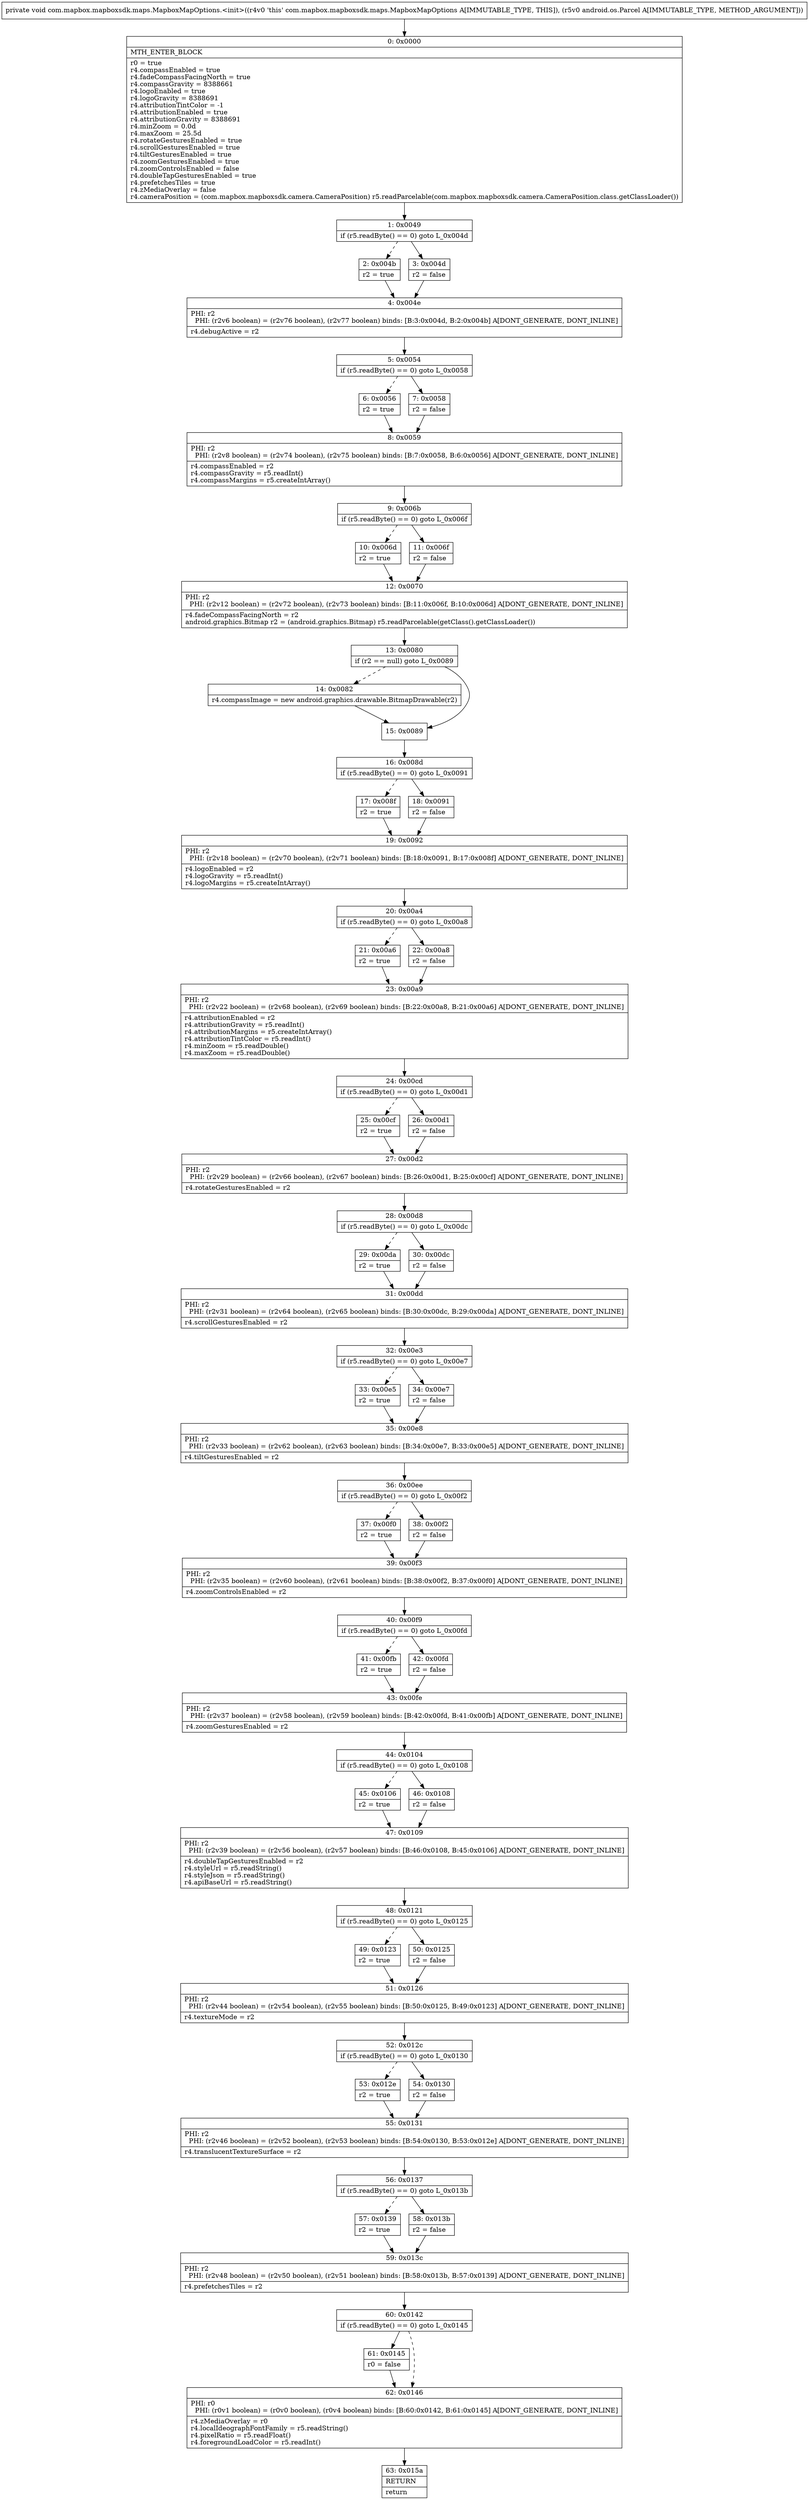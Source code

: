 digraph "CFG forcom.mapbox.mapboxsdk.maps.MapboxMapOptions.\<init\>(Landroid\/os\/Parcel;)V" {
Node_0 [shape=record,label="{0\:\ 0x0000|MTH_ENTER_BLOCK\l|r0 = true\lr4.compassEnabled = true\lr4.fadeCompassFacingNorth = true\lr4.compassGravity = 8388661\lr4.logoEnabled = true\lr4.logoGravity = 8388691\lr4.attributionTintColor = \-1\lr4.attributionEnabled = true\lr4.attributionGravity = 8388691\lr4.minZoom = 0.0d\lr4.maxZoom = 25.5d\lr4.rotateGesturesEnabled = true\lr4.scrollGesturesEnabled = true\lr4.tiltGesturesEnabled = true\lr4.zoomGesturesEnabled = true\lr4.zoomControlsEnabled = false\lr4.doubleTapGesturesEnabled = true\lr4.prefetchesTiles = true\lr4.zMediaOverlay = false\lr4.cameraPosition = (com.mapbox.mapboxsdk.camera.CameraPosition) r5.readParcelable(com.mapbox.mapboxsdk.camera.CameraPosition.class.getClassLoader())\l}"];
Node_1 [shape=record,label="{1\:\ 0x0049|if (r5.readByte() == 0) goto L_0x004d\l}"];
Node_2 [shape=record,label="{2\:\ 0x004b|r2 = true\l}"];
Node_3 [shape=record,label="{3\:\ 0x004d|r2 = false\l}"];
Node_4 [shape=record,label="{4\:\ 0x004e|PHI: r2 \l  PHI: (r2v6 boolean) = (r2v76 boolean), (r2v77 boolean) binds: [B:3:0x004d, B:2:0x004b] A[DONT_GENERATE, DONT_INLINE]\l|r4.debugActive = r2\l}"];
Node_5 [shape=record,label="{5\:\ 0x0054|if (r5.readByte() == 0) goto L_0x0058\l}"];
Node_6 [shape=record,label="{6\:\ 0x0056|r2 = true\l}"];
Node_7 [shape=record,label="{7\:\ 0x0058|r2 = false\l}"];
Node_8 [shape=record,label="{8\:\ 0x0059|PHI: r2 \l  PHI: (r2v8 boolean) = (r2v74 boolean), (r2v75 boolean) binds: [B:7:0x0058, B:6:0x0056] A[DONT_GENERATE, DONT_INLINE]\l|r4.compassEnabled = r2\lr4.compassGravity = r5.readInt()\lr4.compassMargins = r5.createIntArray()\l}"];
Node_9 [shape=record,label="{9\:\ 0x006b|if (r5.readByte() == 0) goto L_0x006f\l}"];
Node_10 [shape=record,label="{10\:\ 0x006d|r2 = true\l}"];
Node_11 [shape=record,label="{11\:\ 0x006f|r2 = false\l}"];
Node_12 [shape=record,label="{12\:\ 0x0070|PHI: r2 \l  PHI: (r2v12 boolean) = (r2v72 boolean), (r2v73 boolean) binds: [B:11:0x006f, B:10:0x006d] A[DONT_GENERATE, DONT_INLINE]\l|r4.fadeCompassFacingNorth = r2\landroid.graphics.Bitmap r2 = (android.graphics.Bitmap) r5.readParcelable(getClass().getClassLoader())\l}"];
Node_13 [shape=record,label="{13\:\ 0x0080|if (r2 == null) goto L_0x0089\l}"];
Node_14 [shape=record,label="{14\:\ 0x0082|r4.compassImage = new android.graphics.drawable.BitmapDrawable(r2)\l}"];
Node_15 [shape=record,label="{15\:\ 0x0089}"];
Node_16 [shape=record,label="{16\:\ 0x008d|if (r5.readByte() == 0) goto L_0x0091\l}"];
Node_17 [shape=record,label="{17\:\ 0x008f|r2 = true\l}"];
Node_18 [shape=record,label="{18\:\ 0x0091|r2 = false\l}"];
Node_19 [shape=record,label="{19\:\ 0x0092|PHI: r2 \l  PHI: (r2v18 boolean) = (r2v70 boolean), (r2v71 boolean) binds: [B:18:0x0091, B:17:0x008f] A[DONT_GENERATE, DONT_INLINE]\l|r4.logoEnabled = r2\lr4.logoGravity = r5.readInt()\lr4.logoMargins = r5.createIntArray()\l}"];
Node_20 [shape=record,label="{20\:\ 0x00a4|if (r5.readByte() == 0) goto L_0x00a8\l}"];
Node_21 [shape=record,label="{21\:\ 0x00a6|r2 = true\l}"];
Node_22 [shape=record,label="{22\:\ 0x00a8|r2 = false\l}"];
Node_23 [shape=record,label="{23\:\ 0x00a9|PHI: r2 \l  PHI: (r2v22 boolean) = (r2v68 boolean), (r2v69 boolean) binds: [B:22:0x00a8, B:21:0x00a6] A[DONT_GENERATE, DONT_INLINE]\l|r4.attributionEnabled = r2\lr4.attributionGravity = r5.readInt()\lr4.attributionMargins = r5.createIntArray()\lr4.attributionTintColor = r5.readInt()\lr4.minZoom = r5.readDouble()\lr4.maxZoom = r5.readDouble()\l}"];
Node_24 [shape=record,label="{24\:\ 0x00cd|if (r5.readByte() == 0) goto L_0x00d1\l}"];
Node_25 [shape=record,label="{25\:\ 0x00cf|r2 = true\l}"];
Node_26 [shape=record,label="{26\:\ 0x00d1|r2 = false\l}"];
Node_27 [shape=record,label="{27\:\ 0x00d2|PHI: r2 \l  PHI: (r2v29 boolean) = (r2v66 boolean), (r2v67 boolean) binds: [B:26:0x00d1, B:25:0x00cf] A[DONT_GENERATE, DONT_INLINE]\l|r4.rotateGesturesEnabled = r2\l}"];
Node_28 [shape=record,label="{28\:\ 0x00d8|if (r5.readByte() == 0) goto L_0x00dc\l}"];
Node_29 [shape=record,label="{29\:\ 0x00da|r2 = true\l}"];
Node_30 [shape=record,label="{30\:\ 0x00dc|r2 = false\l}"];
Node_31 [shape=record,label="{31\:\ 0x00dd|PHI: r2 \l  PHI: (r2v31 boolean) = (r2v64 boolean), (r2v65 boolean) binds: [B:30:0x00dc, B:29:0x00da] A[DONT_GENERATE, DONT_INLINE]\l|r4.scrollGesturesEnabled = r2\l}"];
Node_32 [shape=record,label="{32\:\ 0x00e3|if (r5.readByte() == 0) goto L_0x00e7\l}"];
Node_33 [shape=record,label="{33\:\ 0x00e5|r2 = true\l}"];
Node_34 [shape=record,label="{34\:\ 0x00e7|r2 = false\l}"];
Node_35 [shape=record,label="{35\:\ 0x00e8|PHI: r2 \l  PHI: (r2v33 boolean) = (r2v62 boolean), (r2v63 boolean) binds: [B:34:0x00e7, B:33:0x00e5] A[DONT_GENERATE, DONT_INLINE]\l|r4.tiltGesturesEnabled = r2\l}"];
Node_36 [shape=record,label="{36\:\ 0x00ee|if (r5.readByte() == 0) goto L_0x00f2\l}"];
Node_37 [shape=record,label="{37\:\ 0x00f0|r2 = true\l}"];
Node_38 [shape=record,label="{38\:\ 0x00f2|r2 = false\l}"];
Node_39 [shape=record,label="{39\:\ 0x00f3|PHI: r2 \l  PHI: (r2v35 boolean) = (r2v60 boolean), (r2v61 boolean) binds: [B:38:0x00f2, B:37:0x00f0] A[DONT_GENERATE, DONT_INLINE]\l|r4.zoomControlsEnabled = r2\l}"];
Node_40 [shape=record,label="{40\:\ 0x00f9|if (r5.readByte() == 0) goto L_0x00fd\l}"];
Node_41 [shape=record,label="{41\:\ 0x00fb|r2 = true\l}"];
Node_42 [shape=record,label="{42\:\ 0x00fd|r2 = false\l}"];
Node_43 [shape=record,label="{43\:\ 0x00fe|PHI: r2 \l  PHI: (r2v37 boolean) = (r2v58 boolean), (r2v59 boolean) binds: [B:42:0x00fd, B:41:0x00fb] A[DONT_GENERATE, DONT_INLINE]\l|r4.zoomGesturesEnabled = r2\l}"];
Node_44 [shape=record,label="{44\:\ 0x0104|if (r5.readByte() == 0) goto L_0x0108\l}"];
Node_45 [shape=record,label="{45\:\ 0x0106|r2 = true\l}"];
Node_46 [shape=record,label="{46\:\ 0x0108|r2 = false\l}"];
Node_47 [shape=record,label="{47\:\ 0x0109|PHI: r2 \l  PHI: (r2v39 boolean) = (r2v56 boolean), (r2v57 boolean) binds: [B:46:0x0108, B:45:0x0106] A[DONT_GENERATE, DONT_INLINE]\l|r4.doubleTapGesturesEnabled = r2\lr4.styleUrl = r5.readString()\lr4.styleJson = r5.readString()\lr4.apiBaseUrl = r5.readString()\l}"];
Node_48 [shape=record,label="{48\:\ 0x0121|if (r5.readByte() == 0) goto L_0x0125\l}"];
Node_49 [shape=record,label="{49\:\ 0x0123|r2 = true\l}"];
Node_50 [shape=record,label="{50\:\ 0x0125|r2 = false\l}"];
Node_51 [shape=record,label="{51\:\ 0x0126|PHI: r2 \l  PHI: (r2v44 boolean) = (r2v54 boolean), (r2v55 boolean) binds: [B:50:0x0125, B:49:0x0123] A[DONT_GENERATE, DONT_INLINE]\l|r4.textureMode = r2\l}"];
Node_52 [shape=record,label="{52\:\ 0x012c|if (r5.readByte() == 0) goto L_0x0130\l}"];
Node_53 [shape=record,label="{53\:\ 0x012e|r2 = true\l}"];
Node_54 [shape=record,label="{54\:\ 0x0130|r2 = false\l}"];
Node_55 [shape=record,label="{55\:\ 0x0131|PHI: r2 \l  PHI: (r2v46 boolean) = (r2v52 boolean), (r2v53 boolean) binds: [B:54:0x0130, B:53:0x012e] A[DONT_GENERATE, DONT_INLINE]\l|r4.translucentTextureSurface = r2\l}"];
Node_56 [shape=record,label="{56\:\ 0x0137|if (r5.readByte() == 0) goto L_0x013b\l}"];
Node_57 [shape=record,label="{57\:\ 0x0139|r2 = true\l}"];
Node_58 [shape=record,label="{58\:\ 0x013b|r2 = false\l}"];
Node_59 [shape=record,label="{59\:\ 0x013c|PHI: r2 \l  PHI: (r2v48 boolean) = (r2v50 boolean), (r2v51 boolean) binds: [B:58:0x013b, B:57:0x0139] A[DONT_GENERATE, DONT_INLINE]\l|r4.prefetchesTiles = r2\l}"];
Node_60 [shape=record,label="{60\:\ 0x0142|if (r5.readByte() == 0) goto L_0x0145\l}"];
Node_61 [shape=record,label="{61\:\ 0x0145|r0 = false\l}"];
Node_62 [shape=record,label="{62\:\ 0x0146|PHI: r0 \l  PHI: (r0v1 boolean) = (r0v0 boolean), (r0v4 boolean) binds: [B:60:0x0142, B:61:0x0145] A[DONT_GENERATE, DONT_INLINE]\l|r4.zMediaOverlay = r0\lr4.localIdeographFontFamily = r5.readString()\lr4.pixelRatio = r5.readFloat()\lr4.foregroundLoadColor = r5.readInt()\l}"];
Node_63 [shape=record,label="{63\:\ 0x015a|RETURN\l|return\l}"];
MethodNode[shape=record,label="{private void com.mapbox.mapboxsdk.maps.MapboxMapOptions.\<init\>((r4v0 'this' com.mapbox.mapboxsdk.maps.MapboxMapOptions A[IMMUTABLE_TYPE, THIS]), (r5v0 android.os.Parcel A[IMMUTABLE_TYPE, METHOD_ARGUMENT])) }"];
MethodNode -> Node_0;
Node_0 -> Node_1;
Node_1 -> Node_2[style=dashed];
Node_1 -> Node_3;
Node_2 -> Node_4;
Node_3 -> Node_4;
Node_4 -> Node_5;
Node_5 -> Node_6[style=dashed];
Node_5 -> Node_7;
Node_6 -> Node_8;
Node_7 -> Node_8;
Node_8 -> Node_9;
Node_9 -> Node_10[style=dashed];
Node_9 -> Node_11;
Node_10 -> Node_12;
Node_11 -> Node_12;
Node_12 -> Node_13;
Node_13 -> Node_14[style=dashed];
Node_13 -> Node_15;
Node_14 -> Node_15;
Node_15 -> Node_16;
Node_16 -> Node_17[style=dashed];
Node_16 -> Node_18;
Node_17 -> Node_19;
Node_18 -> Node_19;
Node_19 -> Node_20;
Node_20 -> Node_21[style=dashed];
Node_20 -> Node_22;
Node_21 -> Node_23;
Node_22 -> Node_23;
Node_23 -> Node_24;
Node_24 -> Node_25[style=dashed];
Node_24 -> Node_26;
Node_25 -> Node_27;
Node_26 -> Node_27;
Node_27 -> Node_28;
Node_28 -> Node_29[style=dashed];
Node_28 -> Node_30;
Node_29 -> Node_31;
Node_30 -> Node_31;
Node_31 -> Node_32;
Node_32 -> Node_33[style=dashed];
Node_32 -> Node_34;
Node_33 -> Node_35;
Node_34 -> Node_35;
Node_35 -> Node_36;
Node_36 -> Node_37[style=dashed];
Node_36 -> Node_38;
Node_37 -> Node_39;
Node_38 -> Node_39;
Node_39 -> Node_40;
Node_40 -> Node_41[style=dashed];
Node_40 -> Node_42;
Node_41 -> Node_43;
Node_42 -> Node_43;
Node_43 -> Node_44;
Node_44 -> Node_45[style=dashed];
Node_44 -> Node_46;
Node_45 -> Node_47;
Node_46 -> Node_47;
Node_47 -> Node_48;
Node_48 -> Node_49[style=dashed];
Node_48 -> Node_50;
Node_49 -> Node_51;
Node_50 -> Node_51;
Node_51 -> Node_52;
Node_52 -> Node_53[style=dashed];
Node_52 -> Node_54;
Node_53 -> Node_55;
Node_54 -> Node_55;
Node_55 -> Node_56;
Node_56 -> Node_57[style=dashed];
Node_56 -> Node_58;
Node_57 -> Node_59;
Node_58 -> Node_59;
Node_59 -> Node_60;
Node_60 -> Node_61;
Node_60 -> Node_62[style=dashed];
Node_61 -> Node_62;
Node_62 -> Node_63;
}

